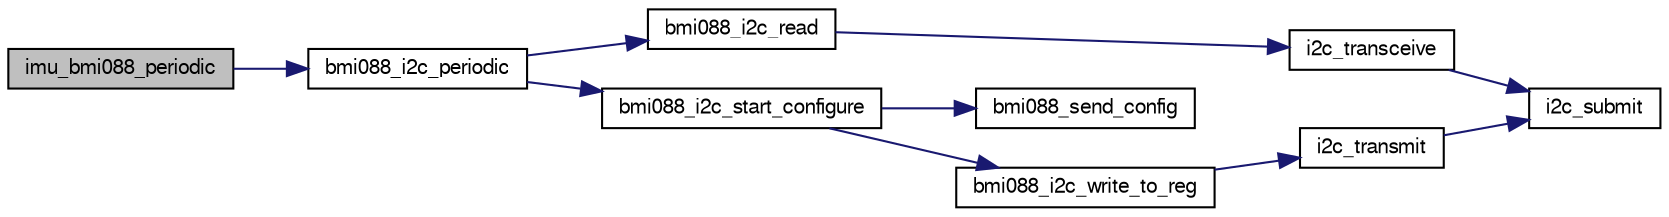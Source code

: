 digraph "imu_bmi088_periodic"
{
  edge [fontname="FreeSans",fontsize="10",labelfontname="FreeSans",labelfontsize="10"];
  node [fontname="FreeSans",fontsize="10",shape=record];
  rankdir="LR";
  Node1 [label="imu_bmi088_periodic",height=0.2,width=0.4,color="black", fillcolor="grey75", style="filled", fontcolor="black"];
  Node1 -> Node2 [color="midnightblue",fontsize="10",style="solid",fontname="FreeSans"];
  Node2 [label="bmi088_i2c_periodic",height=0.2,width=0.4,color="black", fillcolor="white", style="filled",URL="$bmi088__i2c_8h.html#a318cf6522926f01e4f1b01c9eed98db3",tooltip="convenience function: read or start configuration if not already initialized "];
  Node2 -> Node3 [color="midnightblue",fontsize="10",style="solid",fontname="FreeSans"];
  Node3 [label="bmi088_i2c_read",height=0.2,width=0.4,color="black", fillcolor="white", style="filled",URL="$bmi088__i2c_8h.html#aa5b51ce0c76da793600e92a784e262cb"];
  Node3 -> Node4 [color="midnightblue",fontsize="10",style="solid",fontname="FreeSans"];
  Node4 [label="i2c_transceive",height=0.2,width=0.4,color="black", fillcolor="white", style="filled",URL="$group__i2c.html#gafb731922c9fb73255aa4cc11e34bfbd6",tooltip="Submit a write/read transaction. "];
  Node4 -> Node5 [color="midnightblue",fontsize="10",style="solid",fontname="FreeSans"];
  Node5 [label="i2c_submit",height=0.2,width=0.4,color="black", fillcolor="white", style="filled",URL="$group__i2c.html#ga4eed48e542a9c71b93372f5a38d7e367",tooltip="Submit a I2C transaction. "];
  Node2 -> Node6 [color="midnightblue",fontsize="10",style="solid",fontname="FreeSans"];
  Node6 [label="bmi088_i2c_start_configure",height=0.2,width=0.4,color="black", fillcolor="white", style="filled",URL="$bmi088__i2c_8h.html#ad90e7d47b72b999e8915527178429943"];
  Node6 -> Node7 [color="midnightblue",fontsize="10",style="solid",fontname="FreeSans"];
  Node7 [label="bmi088_send_config",height=0.2,width=0.4,color="black", fillcolor="white", style="filled",URL="$bmi088_8c.html#a5625e56ef12de74a87d98eec0eefab9c",tooltip="Configuration sequence called once before normal use. "];
  Node6 -> Node8 [color="midnightblue",fontsize="10",style="solid",fontname="FreeSans"];
  Node8 [label="bmi088_i2c_write_to_reg",height=0.2,width=0.4,color="black", fillcolor="white", style="filled",URL="$bmi088__i2c_8c.html#a44f569c92565900c76e5bec26cb054ae"];
  Node8 -> Node9 [color="midnightblue",fontsize="10",style="solid",fontname="FreeSans"];
  Node9 [label="i2c_transmit",height=0.2,width=0.4,color="black", fillcolor="white", style="filled",URL="$group__i2c.html#ga54405aa058f14a143b8b1b5380015927",tooltip="Submit a write only transaction. "];
  Node9 -> Node5 [color="midnightblue",fontsize="10",style="solid",fontname="FreeSans"];
}

